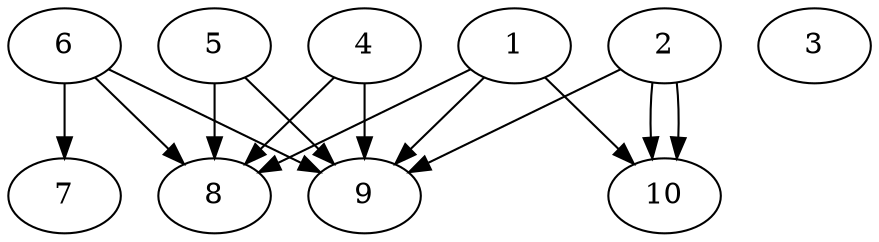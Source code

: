 // DAG automatically generated by daggen at Thu Oct  3 13:58:04 2019
// ./daggen --dot -n 10 --ccr 0.5 --fat 0.9 --regular 0.5 --density 0.9 --mindata 5242880 --maxdata 52428800 
digraph G {
  1 [size="58877952", alpha="0.11", expect_size="29438976"] 
  1 -> 8 [size ="29438976"]
  1 -> 9 [size ="29438976"]
  1 -> 10 [size ="29438976"]
  2 [size="66119680", alpha="0.11", expect_size="33059840"] 
  2 -> 9 [size ="33059840"]
  2 -> 10 [size ="33059840"]
  2 -> 10 [size ="33059840"]
  3 [size="99561472", alpha="0.05", expect_size="49780736"] 
  4 [size="34396160", alpha="0.17", expect_size="17198080"] 
  4 -> 8 [size ="17198080"]
  4 -> 9 [size ="17198080"]
  5 [size="33662976", alpha="0.05", expect_size="16831488"] 
  5 -> 8 [size ="16831488"]
  5 -> 9 [size ="16831488"]
  6 [size="86538240", alpha="0.18", expect_size="43269120"] 
  6 -> 7 [size ="43269120"]
  6 -> 8 [size ="43269120"]
  6 -> 9 [size ="43269120"]
  7 [size="16177152", alpha="0.18", expect_size="8088576"] 
  8 [size="47052800", alpha="0.09", expect_size="23526400"] 
  9 [size="89679872", alpha="0.07", expect_size="44839936"] 
  10 [size="57737216", alpha="0.15", expect_size="28868608"] 
}
